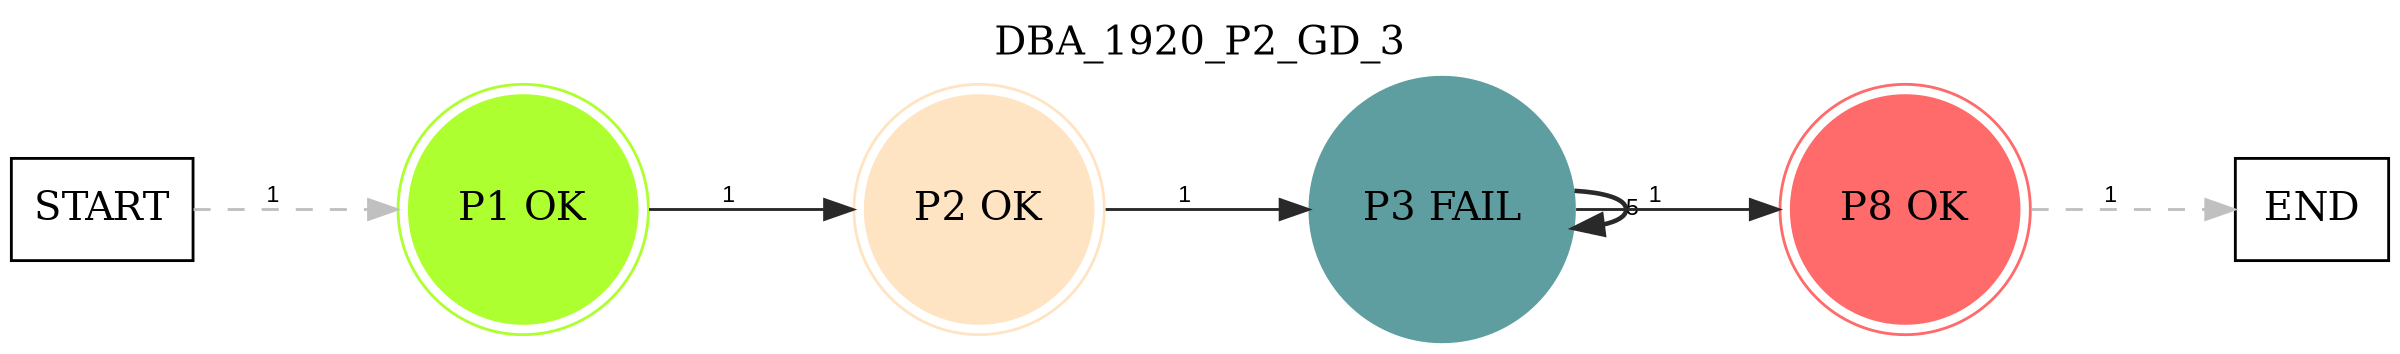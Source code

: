 digraph DBA_1920_P2_GD_3 {
	labelloc="t";
	label=DBA_1920_P2_GD_3;
	dpi = 150
	size="16,11!";
	margin = 0;
layout=circo;
"START" [shape=box, fillcolor=white, style=filled, color=black]
"P1 OK" [shape=circle, color=greenyellow, peripheries=2, style=filled]
"P2 OK" [shape=circle, color=bisque, peripheries=2, style=filled]
"P3 FAIL" [shape=circle, color=cadetblue, style=filled]
"P8 OK" [shape=circle, color=indianred1, peripheries=2, style=filled]
"END" [shape=box, fillcolor=white, style=filled, color=black]
"START" -> "P1 OK" [ style = dashed color=grey label ="1" labelfloat=false fontname="Arial" fontsize=8]

"P1 OK" -> "P2 OK" [ color=grey16 penwidth = "1"label ="1" labelfloat=false fontname="Arial" fontsize=8]

"P2 OK" -> "P3 FAIL" [ color=grey16 penwidth = "1"label ="1" labelfloat=false fontname="Arial" fontsize=8]

"P3 FAIL" -> "P3 FAIL" [ color=grey16 penwidth = "1.6094379124341"label ="5" labelfloat=false fontname="Arial" fontsize=8]

"P3 FAIL" -> "P8 OK" [ color=grey16 penwidth = "1"label ="1" labelfloat=false fontname="Arial" fontsize=8]

"P8 OK" -> "END" [ style = dashed color=grey label ="1" labelfloat=false fontname="Arial" fontsize=8]

}
